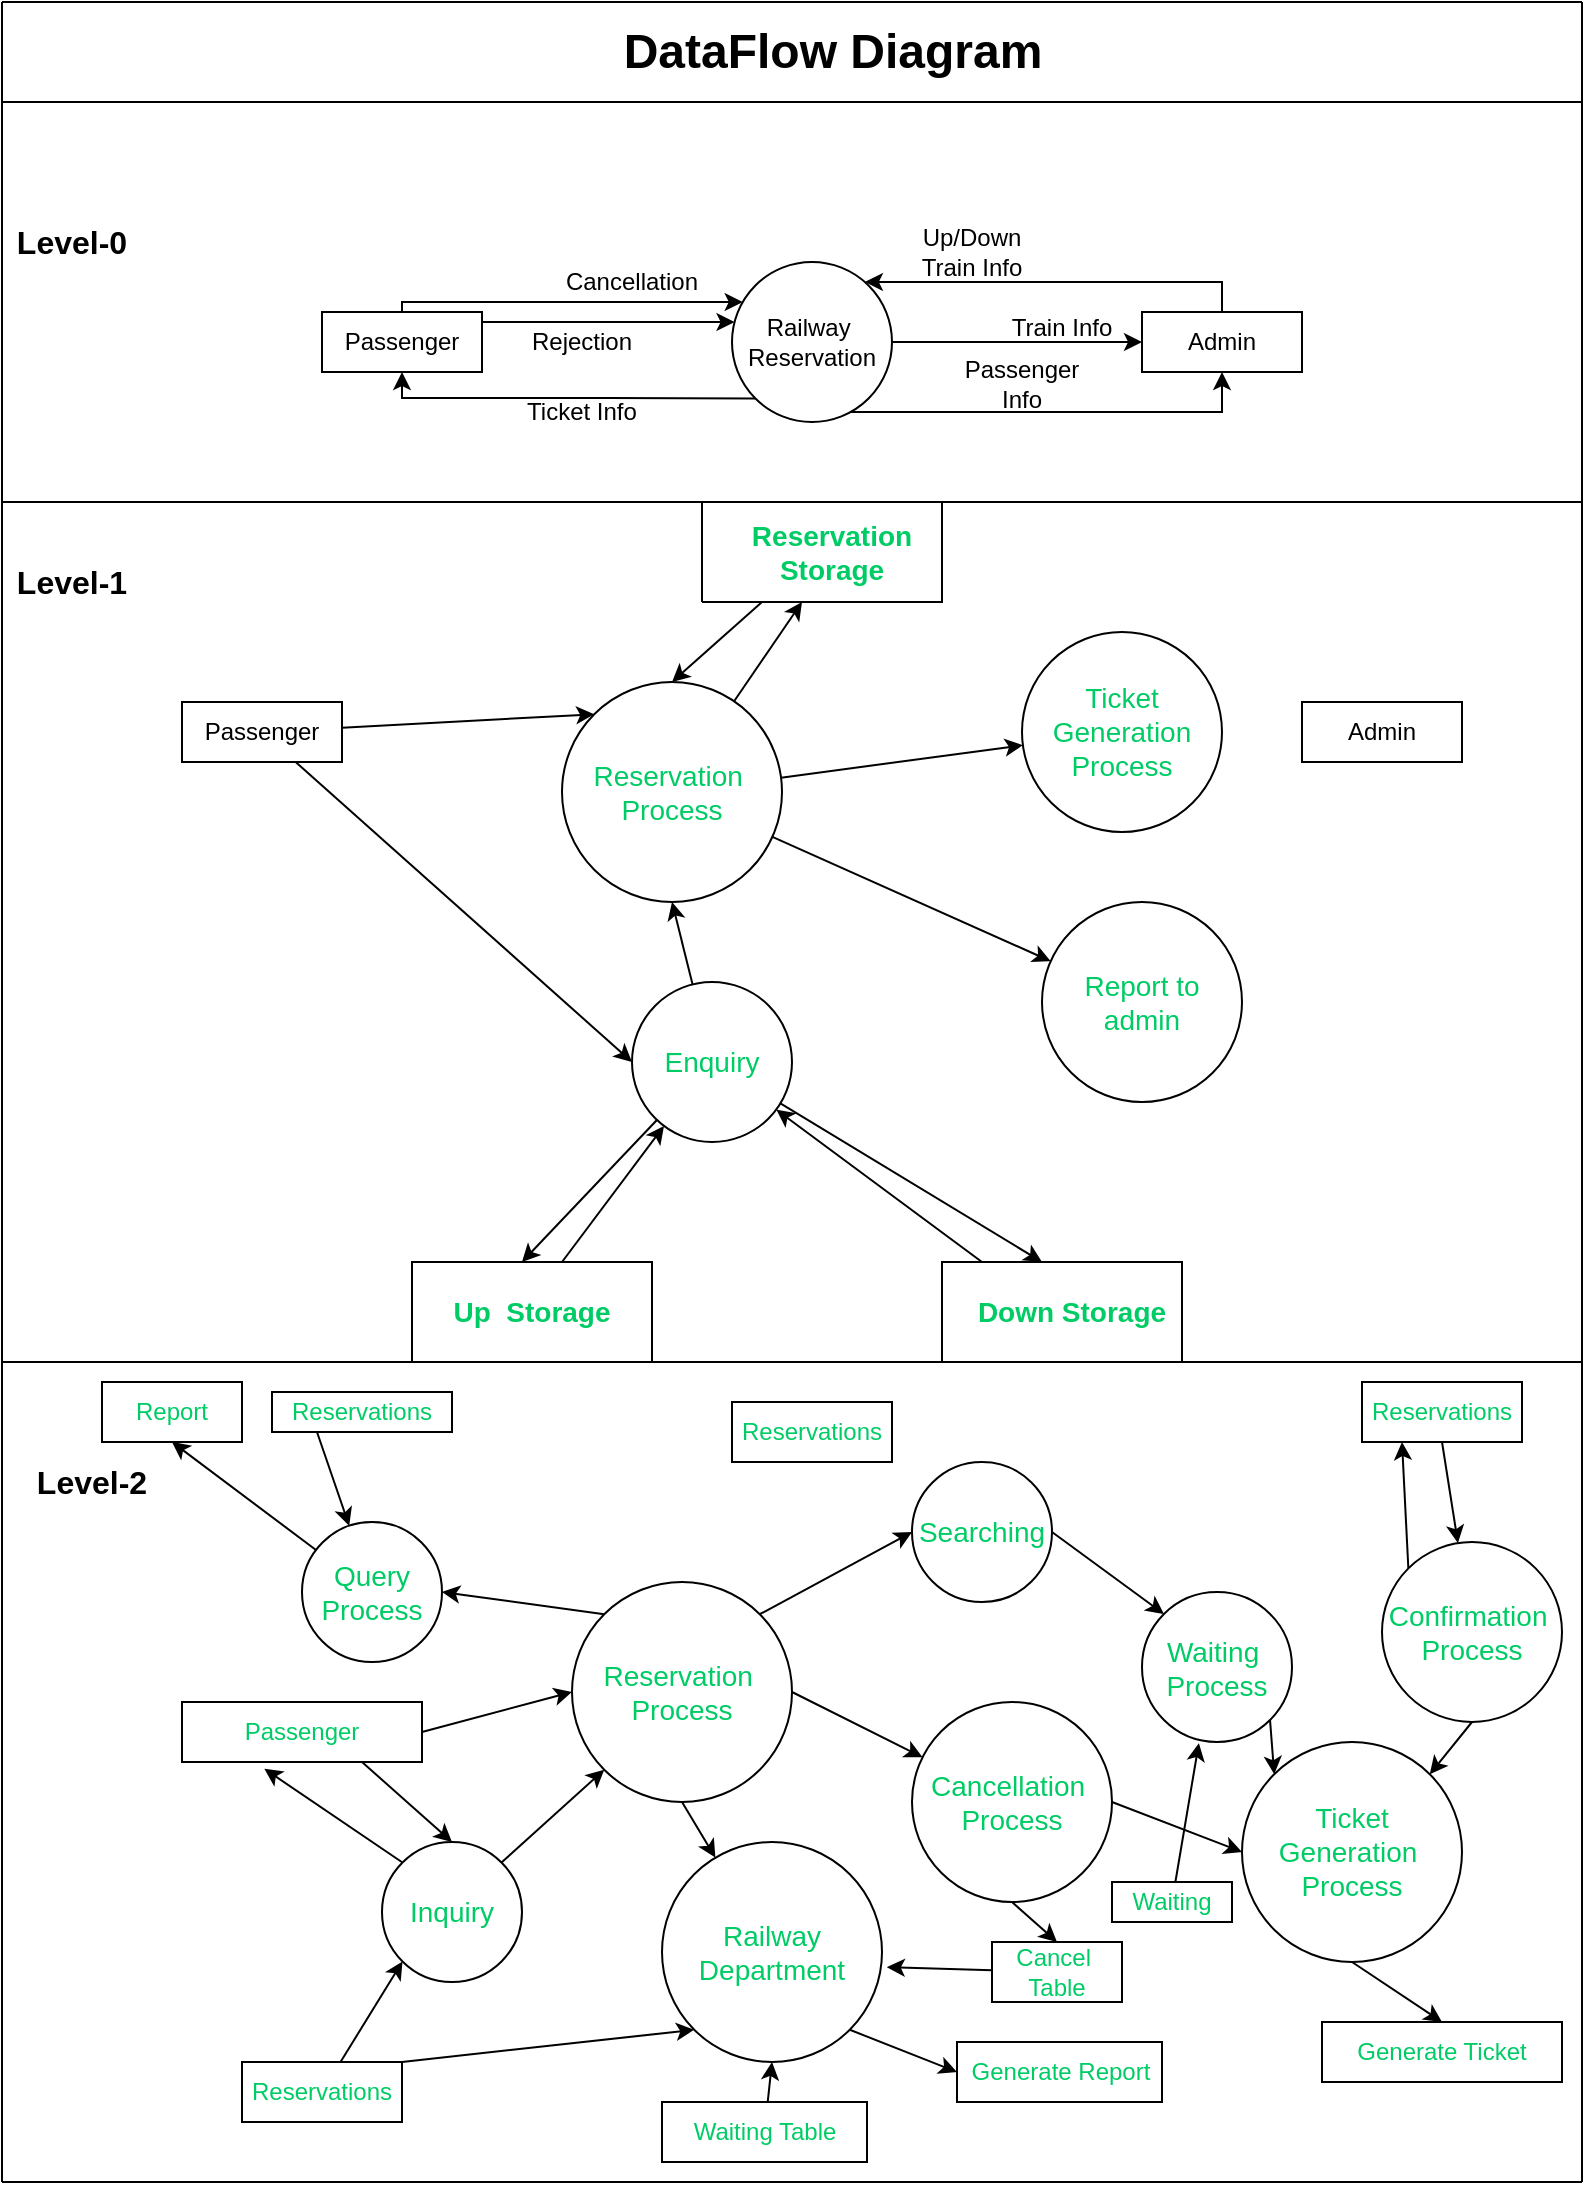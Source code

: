 <mxfile version="15.5.2" type="github">
  <diagram id="Y79srUsxN1G1WwjlnkYc" name="Page-1">
    <mxGraphModel dx="782" dy="434" grid="1" gridSize="10" guides="1" tooltips="1" connect="1" arrows="1" fold="1" page="1" pageScale="1" pageWidth="850" pageHeight="1100" math="0" shadow="0">
      <root>
        <mxCell id="0" />
        <mxCell id="1" parent="0" />
        <mxCell id="LF0PDB1Mjzm0iJgUETIa-2" value="DataFlow Diagram" style="text;strokeColor=none;fillColor=none;html=1;fontSize=24;fontStyle=1;verticalAlign=middle;align=center;" parent="1" vertex="1">
          <mxGeometry x="310" y="30" width="230" height="50" as="geometry" />
        </mxCell>
        <mxCell id="LF0PDB1Mjzm0iJgUETIa-3" value="&lt;font style=&quot;font-size: 16px&quot;&gt;&lt;b&gt;Level-0&lt;/b&gt;&lt;/font&gt;" style="text;html=1;strokeColor=none;fillColor=none;align=center;verticalAlign=middle;whiteSpace=wrap;rounded=0;" parent="1" vertex="1">
          <mxGeometry x="10" y="140" width="70" height="20" as="geometry" />
        </mxCell>
        <mxCell id="pJ0gFP43-adT03YBEnGn-1" style="edgeStyle=orthogonalEdgeStyle;rounded=0;orthogonalLoop=1;jettySize=auto;html=1;exitX=0.5;exitY=0;exitDx=0;exitDy=0;" edge="1" parent="1" source="LF0PDB1Mjzm0iJgUETIa-4" target="LF0PDB1Mjzm0iJgUETIa-5">
          <mxGeometry relative="1" as="geometry">
            <Array as="points">
              <mxPoint x="210" y="180" />
            </Array>
          </mxGeometry>
        </mxCell>
        <mxCell id="pJ0gFP43-adT03YBEnGn-2" style="edgeStyle=orthogonalEdgeStyle;rounded=0;orthogonalLoop=1;jettySize=auto;html=1;startArrow=none;startFill=0;" edge="1" parent="1" source="LF0PDB1Mjzm0iJgUETIa-4" target="LF0PDB1Mjzm0iJgUETIa-5">
          <mxGeometry relative="1" as="geometry">
            <Array as="points">
              <mxPoint x="260" y="190" />
              <mxPoint x="260" y="190" />
            </Array>
          </mxGeometry>
        </mxCell>
        <mxCell id="pJ0gFP43-adT03YBEnGn-3" style="edgeStyle=orthogonalEdgeStyle;rounded=0;orthogonalLoop=1;jettySize=auto;html=1;entryX=0;entryY=1;entryDx=0;entryDy=0;startArrow=classic;startFill=1;endArrow=none;endFill=0;" edge="1" parent="1" source="LF0PDB1Mjzm0iJgUETIa-4" target="LF0PDB1Mjzm0iJgUETIa-5">
          <mxGeometry relative="1" as="geometry">
            <Array as="points">
              <mxPoint x="210" y="228" />
              <mxPoint x="313" y="228" />
            </Array>
          </mxGeometry>
        </mxCell>
        <mxCell id="LF0PDB1Mjzm0iJgUETIa-4" value="Passenger" style="rounded=0;whiteSpace=wrap;html=1;" parent="1" vertex="1">
          <mxGeometry x="170" y="185" width="80" height="30" as="geometry" />
        </mxCell>
        <mxCell id="pJ0gFP43-adT03YBEnGn-8" style="edgeStyle=orthogonalEdgeStyle;rounded=0;orthogonalLoop=1;jettySize=auto;html=1;startArrow=none;startFill=0;endArrow=classic;endFill=1;" edge="1" parent="1" source="LF0PDB1Mjzm0iJgUETIa-5" target="LF0PDB1Mjzm0iJgUETIa-7">
          <mxGeometry relative="1" as="geometry" />
        </mxCell>
        <mxCell id="pJ0gFP43-adT03YBEnGn-9" style="edgeStyle=orthogonalEdgeStyle;rounded=0;orthogonalLoop=1;jettySize=auto;html=1;entryX=0.5;entryY=1;entryDx=0;entryDy=0;startArrow=none;startFill=0;endArrow=classic;endFill=1;" edge="1" parent="1" source="LF0PDB1Mjzm0iJgUETIa-5" target="LF0PDB1Mjzm0iJgUETIa-7">
          <mxGeometry relative="1" as="geometry">
            <Array as="points">
              <mxPoint x="620" y="235" />
            </Array>
          </mxGeometry>
        </mxCell>
        <mxCell id="pJ0gFP43-adT03YBEnGn-12" style="edgeStyle=orthogonalEdgeStyle;rounded=0;orthogonalLoop=1;jettySize=auto;html=1;entryX=0.5;entryY=0;entryDx=0;entryDy=0;startArrow=classic;startFill=1;endArrow=none;endFill=0;" edge="1" parent="1" source="LF0PDB1Mjzm0iJgUETIa-5" target="LF0PDB1Mjzm0iJgUETIa-7">
          <mxGeometry relative="1" as="geometry">
            <Array as="points">
              <mxPoint x="620" y="170" />
            </Array>
          </mxGeometry>
        </mxCell>
        <mxCell id="LF0PDB1Mjzm0iJgUETIa-5" value="Railway&amp;nbsp;&lt;br&gt;Reservation" style="ellipse;whiteSpace=wrap;html=1;aspect=fixed;" parent="1" vertex="1">
          <mxGeometry x="375" y="160" width="80" height="80" as="geometry" />
        </mxCell>
        <mxCell id="LF0PDB1Mjzm0iJgUETIa-7" value="Admin" style="rounded=0;whiteSpace=wrap;html=1;" parent="1" vertex="1">
          <mxGeometry x="580" y="185" width="80" height="30" as="geometry" />
        </mxCell>
        <mxCell id="LF0PDB1Mjzm0iJgUETIa-8" value="Cancellation" style="text;html=1;strokeColor=none;fillColor=none;align=center;verticalAlign=middle;whiteSpace=wrap;rounded=0;" parent="1" vertex="1">
          <mxGeometry x="285" y="154.5" width="80" height="30" as="geometry" />
        </mxCell>
        <mxCell id="LF0PDB1Mjzm0iJgUETIa-9" value="Rejection&lt;span style=&quot;color: rgba(0 , 0 , 0 , 0) ; font-family: monospace ; font-size: 0px&quot;&gt;%3CmxGraphModel%3E%3Croot%3E%3CmxCell%20id%3D%220%22%2F%3E%3CmxCell%20id%3D%221%22%20parent%3D%220%22%2F%3E%3CmxCell%20id%3D%222%22%20value%3D%22Cancellation%22%20style%3D%22text%3Bhtml%3D1%3BstrokeColor%3Dnone%3BfillColor%3Dnone%3Balign%3Dcenter%3BverticalAlign%3Dmiddle%3BwhiteSpace%3Dwrap%3Brounded%3D0%3B%22%20vertex%3D%221%22%20parent%3D%221%22%3E%3CmxGeometry%20x%3D%22295%22%20y%3D%22140%22%20width%3D%2280%22%20height%3D%2230%22%20as%3D%22geometry%22%2F%3E%3C%2FmxCell%3E%3C%2Froot%3E%3C%2FmxGraphModel%3E&lt;/span&gt;" style="text;html=1;strokeColor=none;fillColor=none;align=center;verticalAlign=middle;whiteSpace=wrap;rounded=0;" parent="1" vertex="1">
          <mxGeometry x="260" y="184.5" width="80" height="30" as="geometry" />
        </mxCell>
        <mxCell id="LF0PDB1Mjzm0iJgUETIa-11" value="Ticket Info" style="text;html=1;strokeColor=none;fillColor=none;align=center;verticalAlign=middle;whiteSpace=wrap;rounded=0;" parent="1" vertex="1">
          <mxGeometry x="260" y="220" width="80" height="30" as="geometry" />
        </mxCell>
        <mxCell id="LF0PDB1Mjzm0iJgUETIa-12" style="edgeStyle=orthogonalEdgeStyle;rounded=0;orthogonalLoop=1;jettySize=auto;html=1;exitX=0.5;exitY=1;exitDx=0;exitDy=0;" parent="1" source="LF0PDB1Mjzm0iJgUETIa-11" target="LF0PDB1Mjzm0iJgUETIa-11" edge="1">
          <mxGeometry relative="1" as="geometry" />
        </mxCell>
        <mxCell id="LF0PDB1Mjzm0iJgUETIa-14" value="Up/Down Train Info" style="text;html=1;strokeColor=none;fillColor=none;align=center;verticalAlign=middle;whiteSpace=wrap;rounded=0;" parent="1" vertex="1">
          <mxGeometry x="455" y="139.5" width="80" height="30" as="geometry" />
        </mxCell>
        <mxCell id="LF0PDB1Mjzm0iJgUETIa-15" value="Train Info" style="text;html=1;strokeColor=none;fillColor=none;align=center;verticalAlign=middle;whiteSpace=wrap;rounded=0;" parent="1" vertex="1">
          <mxGeometry x="500" y="178" width="80" height="30" as="geometry" />
        </mxCell>
        <mxCell id="LF0PDB1Mjzm0iJgUETIa-16" value="Passenger Info" style="text;html=1;strokeColor=none;fillColor=none;align=center;verticalAlign=middle;whiteSpace=wrap;rounded=0;" parent="1" vertex="1">
          <mxGeometry x="480" y="206" width="80" height="30" as="geometry" />
        </mxCell>
        <mxCell id="LF0PDB1Mjzm0iJgUETIa-17" style="edgeStyle=orthogonalEdgeStyle;rounded=0;orthogonalLoop=1;jettySize=auto;html=1;exitX=0.5;exitY=1;exitDx=0;exitDy=0;" parent="1" source="LF0PDB1Mjzm0iJgUETIa-16" target="LF0PDB1Mjzm0iJgUETIa-16" edge="1">
          <mxGeometry relative="1" as="geometry" />
        </mxCell>
        <mxCell id="pJ0gFP43-adT03YBEnGn-21" style="edgeStyle=none;rounded=0;orthogonalLoop=1;jettySize=auto;html=1;entryX=0;entryY=0;entryDx=0;entryDy=0;startArrow=none;startFill=0;endArrow=classic;endFill=1;" edge="1" parent="1" source="LF0PDB1Mjzm0iJgUETIa-18" target="LF0PDB1Mjzm0iJgUETIa-22">
          <mxGeometry relative="1" as="geometry" />
        </mxCell>
        <mxCell id="pJ0gFP43-adT03YBEnGn-22" style="edgeStyle=none;rounded=0;orthogonalLoop=1;jettySize=auto;html=1;entryX=0;entryY=0.5;entryDx=0;entryDy=0;startArrow=none;startFill=0;endArrow=classic;endFill=1;" edge="1" parent="1" source="LF0PDB1Mjzm0iJgUETIa-18" target="LF0PDB1Mjzm0iJgUETIa-21">
          <mxGeometry relative="1" as="geometry" />
        </mxCell>
        <mxCell id="LF0PDB1Mjzm0iJgUETIa-18" value="Passenger" style="rounded=0;whiteSpace=wrap;html=1;" parent="1" vertex="1">
          <mxGeometry x="100" y="380" width="80" height="30" as="geometry" />
        </mxCell>
        <mxCell id="LF0PDB1Mjzm0iJgUETIa-19" value="Admin" style="rounded=0;whiteSpace=wrap;html=1;" parent="1" vertex="1">
          <mxGeometry x="660" y="380" width="80" height="30" as="geometry" />
        </mxCell>
        <mxCell id="LF0PDB1Mjzm0iJgUETIa-20" value="&lt;font style=&quot;font-size: 16px&quot;&gt;&lt;b&gt;Level-1&lt;br&gt;&lt;/b&gt;&lt;/font&gt;" style="text;html=1;strokeColor=none;fillColor=none;align=center;verticalAlign=middle;whiteSpace=wrap;rounded=0;" parent="1" vertex="1">
          <mxGeometry x="10" y="310" width="70" height="20" as="geometry" />
        </mxCell>
        <mxCell id="pJ0gFP43-adT03YBEnGn-20" style="edgeStyle=none;rounded=0;orthogonalLoop=1;jettySize=auto;html=1;entryX=0.5;entryY=1;entryDx=0;entryDy=0;startArrow=none;startFill=0;endArrow=classic;endFill=1;" edge="1" parent="1" source="LF0PDB1Mjzm0iJgUETIa-21" target="LF0PDB1Mjzm0iJgUETIa-22">
          <mxGeometry relative="1" as="geometry" />
        </mxCell>
        <mxCell id="pJ0gFP43-adT03YBEnGn-23" style="edgeStyle=none;rounded=0;orthogonalLoop=1;jettySize=auto;html=1;startArrow=none;startFill=0;endArrow=classic;endFill=1;" edge="1" parent="1" source="LF0PDB1Mjzm0iJgUETIa-21">
          <mxGeometry relative="1" as="geometry">
            <mxPoint x="270" y="660" as="targetPoint" />
          </mxGeometry>
        </mxCell>
        <mxCell id="pJ0gFP43-adT03YBEnGn-24" style="edgeStyle=none;rounded=0;orthogonalLoop=1;jettySize=auto;html=1;startArrow=classic;startFill=1;endArrow=none;endFill=0;" edge="1" parent="1" source="LF0PDB1Mjzm0iJgUETIa-21">
          <mxGeometry relative="1" as="geometry">
            <mxPoint x="290" y="660" as="targetPoint" />
          </mxGeometry>
        </mxCell>
        <mxCell id="pJ0gFP43-adT03YBEnGn-25" style="edgeStyle=none;rounded=0;orthogonalLoop=1;jettySize=auto;html=1;startArrow=classic;startFill=1;endArrow=none;endFill=0;" edge="1" parent="1" source="LF0PDB1Mjzm0iJgUETIa-21">
          <mxGeometry relative="1" as="geometry">
            <mxPoint x="500" y="660" as="targetPoint" />
          </mxGeometry>
        </mxCell>
        <mxCell id="pJ0gFP43-adT03YBEnGn-26" style="edgeStyle=none;rounded=0;orthogonalLoop=1;jettySize=auto;html=1;startArrow=none;startFill=0;endArrow=classic;endFill=1;" edge="1" parent="1" source="LF0PDB1Mjzm0iJgUETIa-21">
          <mxGeometry relative="1" as="geometry">
            <mxPoint x="530" y="660" as="targetPoint" />
          </mxGeometry>
        </mxCell>
        <mxCell id="LF0PDB1Mjzm0iJgUETIa-21" value="&lt;font color=&quot;#00cc66&quot;&gt;&lt;span style=&quot;font-size: 14px&quot;&gt;Enquiry&lt;/span&gt;&lt;/font&gt;" style="ellipse;whiteSpace=wrap;html=1;aspect=fixed;" parent="1" vertex="1">
          <mxGeometry x="325" y="520" width="80" height="80" as="geometry" />
        </mxCell>
        <mxCell id="pJ0gFP43-adT03YBEnGn-16" style="rounded=0;orthogonalLoop=1;jettySize=auto;html=1;startArrow=none;startFill=0;endArrow=classic;endFill=1;" edge="1" parent="1" source="LF0PDB1Mjzm0iJgUETIa-22">
          <mxGeometry relative="1" as="geometry">
            <mxPoint x="410" y="330" as="targetPoint" />
          </mxGeometry>
        </mxCell>
        <mxCell id="pJ0gFP43-adT03YBEnGn-17" style="edgeStyle=none;rounded=0;orthogonalLoop=1;jettySize=auto;html=1;startArrow=classic;startFill=1;endArrow=none;endFill=0;exitX=0.5;exitY=0;exitDx=0;exitDy=0;" edge="1" parent="1" source="LF0PDB1Mjzm0iJgUETIa-22">
          <mxGeometry relative="1" as="geometry">
            <mxPoint x="390" y="330" as="targetPoint" />
          </mxGeometry>
        </mxCell>
        <mxCell id="pJ0gFP43-adT03YBEnGn-18" style="edgeStyle=none;rounded=0;orthogonalLoop=1;jettySize=auto;html=1;startArrow=none;startFill=0;endArrow=classic;endFill=1;" edge="1" parent="1" source="LF0PDB1Mjzm0iJgUETIa-22" target="LF0PDB1Mjzm0iJgUETIa-23">
          <mxGeometry relative="1" as="geometry" />
        </mxCell>
        <mxCell id="pJ0gFP43-adT03YBEnGn-19" style="edgeStyle=none;rounded=0;orthogonalLoop=1;jettySize=auto;html=1;startArrow=none;startFill=0;endArrow=classic;endFill=1;" edge="1" parent="1" source="LF0PDB1Mjzm0iJgUETIa-22" target="LF0PDB1Mjzm0iJgUETIa-24">
          <mxGeometry relative="1" as="geometry" />
        </mxCell>
        <mxCell id="LF0PDB1Mjzm0iJgUETIa-22" value="&lt;font color=&quot;#00cc66&quot; style=&quot;font-size: 14px&quot;&gt;Reservation&amp;nbsp;&lt;br&gt;Process&lt;/font&gt;" style="ellipse;whiteSpace=wrap;html=1;aspect=fixed;" parent="1" vertex="1">
          <mxGeometry x="290" y="370" width="110" height="110" as="geometry" />
        </mxCell>
        <mxCell id="LF0PDB1Mjzm0iJgUETIa-23" value="&lt;font color=&quot;#00cc66&quot;&gt;&lt;span style=&quot;font-size: 14px&quot;&gt;Ticket Generation Process&lt;/span&gt;&lt;/font&gt;" style="ellipse;whiteSpace=wrap;html=1;aspect=fixed;" parent="1" vertex="1">
          <mxGeometry x="520" y="345" width="100" height="100" as="geometry" />
        </mxCell>
        <mxCell id="LF0PDB1Mjzm0iJgUETIa-24" value="&lt;font color=&quot;#00cc66&quot;&gt;&lt;span style=&quot;font-size: 14px&quot;&gt;Report to admin&lt;/span&gt;&lt;/font&gt;" style="ellipse;whiteSpace=wrap;html=1;aspect=fixed;" parent="1" vertex="1">
          <mxGeometry x="530" y="480" width="100" height="100" as="geometry" />
        </mxCell>
        <mxCell id="LF0PDB1Mjzm0iJgUETIa-25" value="&lt;b&gt;&lt;font color=&quot;#00cc66&quot; style=&quot;font-size: 14px&quot;&gt;Reservation Storage&lt;/font&gt;&lt;/b&gt;" style="text;html=1;strokeColor=none;fillColor=none;align=center;verticalAlign=middle;whiteSpace=wrap;rounded=0;" parent="1" vertex="1">
          <mxGeometry x="370" y="290" width="110" height="30" as="geometry" />
        </mxCell>
        <mxCell id="LF0PDB1Mjzm0iJgUETIa-26" value="&lt;b&gt;&lt;font color=&quot;#00cc66&quot; style=&quot;font-size: 14px&quot;&gt;Up&amp;nbsp; Storage&lt;/font&gt;&lt;/b&gt;" style="text;html=1;strokeColor=none;fillColor=none;align=center;verticalAlign=middle;whiteSpace=wrap;rounded=0;" parent="1" vertex="1">
          <mxGeometry x="220" y="670" width="110" height="30" as="geometry" />
        </mxCell>
        <mxCell id="LF0PDB1Mjzm0iJgUETIa-27" value="&lt;b&gt;&lt;font color=&quot;#00cc66&quot; style=&quot;font-size: 14px&quot;&gt;Down Storage&lt;/font&gt;&lt;/b&gt;" style="text;html=1;strokeColor=none;fillColor=none;align=center;verticalAlign=middle;whiteSpace=wrap;rounded=0;" parent="1" vertex="1">
          <mxGeometry x="490" y="670" width="110" height="30" as="geometry" />
        </mxCell>
        <mxCell id="LF0PDB1Mjzm0iJgUETIa-28" value="&lt;font style=&quot;font-size: 16px&quot;&gt;&lt;b&gt;Level-2&lt;br&gt;&lt;/b&gt;&lt;/font&gt;" style="text;html=1;strokeColor=none;fillColor=none;align=center;verticalAlign=middle;whiteSpace=wrap;rounded=0;" parent="1" vertex="1">
          <mxGeometry x="20" y="760" width="70" height="20" as="geometry" />
        </mxCell>
        <mxCell id="pJ0gFP43-adT03YBEnGn-33" style="edgeStyle=none;rounded=0;orthogonalLoop=1;jettySize=auto;html=1;exitX=0.75;exitY=1;exitDx=0;exitDy=0;entryX=0.5;entryY=0;entryDx=0;entryDy=0;startArrow=none;startFill=0;endArrow=classic;endFill=1;" edge="1" parent="1" source="LF0PDB1Mjzm0iJgUETIa-29" target="LF0PDB1Mjzm0iJgUETIa-31">
          <mxGeometry relative="1" as="geometry" />
        </mxCell>
        <mxCell id="pJ0gFP43-adT03YBEnGn-34" style="edgeStyle=none;rounded=0;orthogonalLoop=1;jettySize=auto;html=1;exitX=1;exitY=0.5;exitDx=0;exitDy=0;entryX=0;entryY=0.5;entryDx=0;entryDy=0;startArrow=none;startFill=0;endArrow=classic;endFill=1;" edge="1" parent="1" source="LF0PDB1Mjzm0iJgUETIa-29" target="LF0PDB1Mjzm0iJgUETIa-32">
          <mxGeometry relative="1" as="geometry" />
        </mxCell>
        <mxCell id="LF0PDB1Mjzm0iJgUETIa-29" value="&lt;font color=&quot;#00cc66&quot;&gt;Passenger&lt;/font&gt;" style="rounded=0;whiteSpace=wrap;html=1;" parent="1" vertex="1">
          <mxGeometry x="100" y="880" width="120" height="30" as="geometry" />
        </mxCell>
        <mxCell id="pJ0gFP43-adT03YBEnGn-31" style="edgeStyle=none;rounded=0;orthogonalLoop=1;jettySize=auto;html=1;entryX=0.5;entryY=1;entryDx=0;entryDy=0;startArrow=none;startFill=0;endArrow=classic;endFill=1;" edge="1" parent="1" source="LF0PDB1Mjzm0iJgUETIa-30" target="pJ0gFP43-adT03YBEnGn-27">
          <mxGeometry relative="1" as="geometry" />
        </mxCell>
        <mxCell id="pJ0gFP43-adT03YBEnGn-32" style="edgeStyle=none;rounded=0;orthogonalLoop=1;jettySize=auto;html=1;entryX=0.25;entryY=1;entryDx=0;entryDy=0;startArrow=classic;startFill=1;endArrow=none;endFill=0;" edge="1" parent="1" source="LF0PDB1Mjzm0iJgUETIa-30" target="pJ0gFP43-adT03YBEnGn-28">
          <mxGeometry relative="1" as="geometry" />
        </mxCell>
        <mxCell id="LF0PDB1Mjzm0iJgUETIa-30" value="&lt;font color=&quot;#00cc66&quot;&gt;&lt;span style=&quot;font-size: 14px&quot;&gt;Query Process&lt;/span&gt;&lt;/font&gt;" style="ellipse;whiteSpace=wrap;html=1;aspect=fixed;" parent="1" vertex="1">
          <mxGeometry x="160" y="790" width="70" height="70" as="geometry" />
        </mxCell>
        <mxCell id="pJ0gFP43-adT03YBEnGn-35" style="edgeStyle=none;rounded=0;orthogonalLoop=1;jettySize=auto;html=1;exitX=1;exitY=0;exitDx=0;exitDy=0;entryX=0;entryY=1;entryDx=0;entryDy=0;startArrow=none;startFill=0;endArrow=classic;endFill=1;" edge="1" parent="1" source="LF0PDB1Mjzm0iJgUETIa-31" target="LF0PDB1Mjzm0iJgUETIa-32">
          <mxGeometry relative="1" as="geometry" />
        </mxCell>
        <mxCell id="pJ0gFP43-adT03YBEnGn-36" style="edgeStyle=none;rounded=0;orthogonalLoop=1;jettySize=auto;html=1;exitX=0;exitY=0;exitDx=0;exitDy=0;entryX=0.343;entryY=1.113;entryDx=0;entryDy=0;entryPerimeter=0;startArrow=none;startFill=0;endArrow=classic;endFill=1;" edge="1" parent="1" source="LF0PDB1Mjzm0iJgUETIa-31" target="LF0PDB1Mjzm0iJgUETIa-29">
          <mxGeometry relative="1" as="geometry" />
        </mxCell>
        <mxCell id="LF0PDB1Mjzm0iJgUETIa-31" value="&lt;font color=&quot;#00cc66&quot;&gt;&lt;span style=&quot;font-size: 14px&quot;&gt;Inquiry&lt;/span&gt;&lt;/font&gt;" style="ellipse;whiteSpace=wrap;html=1;aspect=fixed;" parent="1" vertex="1">
          <mxGeometry x="200" y="950" width="70" height="70" as="geometry" />
        </mxCell>
        <mxCell id="pJ0gFP43-adT03YBEnGn-37" style="edgeStyle=none;rounded=0;orthogonalLoop=1;jettySize=auto;html=1;exitX=0;exitY=0;exitDx=0;exitDy=0;entryX=1;entryY=0.5;entryDx=0;entryDy=0;startArrow=none;startFill=0;endArrow=classic;endFill=1;" edge="1" parent="1" source="LF0PDB1Mjzm0iJgUETIa-32" target="LF0PDB1Mjzm0iJgUETIa-30">
          <mxGeometry relative="1" as="geometry" />
        </mxCell>
        <mxCell id="pJ0gFP43-adT03YBEnGn-38" style="edgeStyle=none;rounded=0;orthogonalLoop=1;jettySize=auto;html=1;exitX=1;exitY=0;exitDx=0;exitDy=0;entryX=0;entryY=0.5;entryDx=0;entryDy=0;startArrow=none;startFill=0;endArrow=classic;endFill=1;" edge="1" parent="1" source="LF0PDB1Mjzm0iJgUETIa-32" target="LF0PDB1Mjzm0iJgUETIa-34">
          <mxGeometry relative="1" as="geometry" />
        </mxCell>
        <mxCell id="pJ0gFP43-adT03YBEnGn-39" style="edgeStyle=none;rounded=0;orthogonalLoop=1;jettySize=auto;html=1;exitX=1;exitY=0.5;exitDx=0;exitDy=0;startArrow=none;startFill=0;endArrow=classic;endFill=1;" edge="1" parent="1" source="LF0PDB1Mjzm0iJgUETIa-32" target="LF0PDB1Mjzm0iJgUETIa-35">
          <mxGeometry relative="1" as="geometry" />
        </mxCell>
        <mxCell id="pJ0gFP43-adT03YBEnGn-40" style="edgeStyle=none;rounded=0;orthogonalLoop=1;jettySize=auto;html=1;exitX=0.5;exitY=1;exitDx=0;exitDy=0;startArrow=none;startFill=0;endArrow=classic;endFill=1;" edge="1" parent="1" source="LF0PDB1Mjzm0iJgUETIa-32" target="LF0PDB1Mjzm0iJgUETIa-33">
          <mxGeometry relative="1" as="geometry" />
        </mxCell>
        <mxCell id="LF0PDB1Mjzm0iJgUETIa-32" value="&lt;font color=&quot;#00cc66&quot; style=&quot;font-size: 14px&quot;&gt;Reservation&amp;nbsp;&lt;br&gt;Process&lt;/font&gt;" style="ellipse;whiteSpace=wrap;html=1;aspect=fixed;" parent="1" vertex="1">
          <mxGeometry x="295" y="820" width="110" height="110" as="geometry" />
        </mxCell>
        <mxCell id="pJ0gFP43-adT03YBEnGn-59" style="edgeStyle=none;rounded=0;orthogonalLoop=1;jettySize=auto;html=1;exitX=1;exitY=1;exitDx=0;exitDy=0;entryX=0;entryY=0.5;entryDx=0;entryDy=0;startArrow=none;startFill=0;endArrow=classic;endFill=1;" edge="1" parent="1" source="LF0PDB1Mjzm0iJgUETIa-33" target="pJ0gFP43-adT03YBEnGn-58">
          <mxGeometry relative="1" as="geometry" />
        </mxCell>
        <mxCell id="LF0PDB1Mjzm0iJgUETIa-33" value="&lt;font color=&quot;#00cc66&quot;&gt;&lt;span style=&quot;font-size: 14px&quot;&gt;Railway &lt;br&gt;Department&lt;/span&gt;&lt;/font&gt;" style="ellipse;whiteSpace=wrap;html=1;aspect=fixed;" parent="1" vertex="1">
          <mxGeometry x="340" y="950" width="110" height="110" as="geometry" />
        </mxCell>
        <mxCell id="pJ0gFP43-adT03YBEnGn-41" style="edgeStyle=none;rounded=0;orthogonalLoop=1;jettySize=auto;html=1;exitX=1;exitY=0.5;exitDx=0;exitDy=0;entryX=0;entryY=0;entryDx=0;entryDy=0;startArrow=none;startFill=0;endArrow=classic;endFill=1;" edge="1" parent="1" source="LF0PDB1Mjzm0iJgUETIa-34" target="LF0PDB1Mjzm0iJgUETIa-36">
          <mxGeometry relative="1" as="geometry" />
        </mxCell>
        <mxCell id="LF0PDB1Mjzm0iJgUETIa-34" value="&lt;font color=&quot;#00cc66&quot;&gt;&lt;span style=&quot;font-size: 14px&quot;&gt;Searching&lt;/span&gt;&lt;/font&gt;" style="ellipse;whiteSpace=wrap;html=1;aspect=fixed;" parent="1" vertex="1">
          <mxGeometry x="465" y="760" width="70" height="70" as="geometry" />
        </mxCell>
        <mxCell id="pJ0gFP43-adT03YBEnGn-53" style="edgeStyle=none;rounded=0;orthogonalLoop=1;jettySize=auto;html=1;exitX=1;exitY=0.5;exitDx=0;exitDy=0;entryX=0;entryY=0.5;entryDx=0;entryDy=0;startArrow=none;startFill=0;endArrow=classic;endFill=1;" edge="1" parent="1" source="LF0PDB1Mjzm0iJgUETIa-35" target="LF0PDB1Mjzm0iJgUETIa-38">
          <mxGeometry relative="1" as="geometry" />
        </mxCell>
        <mxCell id="pJ0gFP43-adT03YBEnGn-57" style="edgeStyle=none;rounded=0;orthogonalLoop=1;jettySize=auto;html=1;exitX=0.5;exitY=1;exitDx=0;exitDy=0;entryX=0.5;entryY=0;entryDx=0;entryDy=0;startArrow=none;startFill=0;endArrow=classic;endFill=1;" edge="1" parent="1" source="LF0PDB1Mjzm0iJgUETIa-35" target="pJ0gFP43-adT03YBEnGn-54">
          <mxGeometry relative="1" as="geometry" />
        </mxCell>
        <mxCell id="LF0PDB1Mjzm0iJgUETIa-35" value="&lt;font color=&quot;#00cc66&quot; style=&quot;font-size: 14px&quot;&gt;Cancellation&amp;nbsp;&lt;br&gt;Process&lt;/font&gt;" style="ellipse;whiteSpace=wrap;html=1;aspect=fixed;" parent="1" vertex="1">
          <mxGeometry x="465" y="880" width="100" height="100" as="geometry" />
        </mxCell>
        <mxCell id="pJ0gFP43-adT03YBEnGn-42" style="edgeStyle=none;rounded=0;orthogonalLoop=1;jettySize=auto;html=1;exitX=1;exitY=1;exitDx=0;exitDy=0;entryX=0;entryY=0;entryDx=0;entryDy=0;startArrow=none;startFill=0;endArrow=classic;endFill=1;" edge="1" parent="1" source="LF0PDB1Mjzm0iJgUETIa-36" target="LF0PDB1Mjzm0iJgUETIa-38">
          <mxGeometry relative="1" as="geometry" />
        </mxCell>
        <mxCell id="LF0PDB1Mjzm0iJgUETIa-36" value="&lt;font color=&quot;#00cc66&quot; style=&quot;font-size: 14px&quot;&gt;Waiting&amp;nbsp;&lt;br&gt;Process&lt;/font&gt;" style="ellipse;whiteSpace=wrap;html=1;aspect=fixed;" parent="1" vertex="1">
          <mxGeometry x="580" y="825" width="75" height="75" as="geometry" />
        </mxCell>
        <mxCell id="pJ0gFP43-adT03YBEnGn-43" style="edgeStyle=none;rounded=0;orthogonalLoop=1;jettySize=auto;html=1;exitX=0.5;exitY=1;exitDx=0;exitDy=0;entryX=1;entryY=0;entryDx=0;entryDy=0;startArrow=none;startFill=0;endArrow=classic;endFill=1;" edge="1" parent="1" source="LF0PDB1Mjzm0iJgUETIa-37" target="LF0PDB1Mjzm0iJgUETIa-38">
          <mxGeometry relative="1" as="geometry" />
        </mxCell>
        <mxCell id="pJ0gFP43-adT03YBEnGn-45" style="edgeStyle=none;rounded=0;orthogonalLoop=1;jettySize=auto;html=1;exitX=0;exitY=0;exitDx=0;exitDy=0;entryX=0.25;entryY=1;entryDx=0;entryDy=0;startArrow=none;startFill=0;endArrow=classic;endFill=1;" edge="1" parent="1" source="LF0PDB1Mjzm0iJgUETIa-37" target="pJ0gFP43-adT03YBEnGn-30">
          <mxGeometry relative="1" as="geometry" />
        </mxCell>
        <mxCell id="LF0PDB1Mjzm0iJgUETIa-37" value="&lt;font color=&quot;#00cc66&quot; style=&quot;font-size: 14px&quot;&gt;Confirmation&amp;nbsp;&lt;br&gt;Process&lt;/font&gt;" style="ellipse;whiteSpace=wrap;html=1;aspect=fixed;" parent="1" vertex="1">
          <mxGeometry x="700" y="800" width="90" height="90" as="geometry" />
        </mxCell>
        <mxCell id="pJ0gFP43-adT03YBEnGn-46" style="edgeStyle=none;rounded=0;orthogonalLoop=1;jettySize=auto;html=1;exitX=0.5;exitY=1;exitDx=0;exitDy=0;entryX=0.5;entryY=0;entryDx=0;entryDy=0;startArrow=none;startFill=0;endArrow=classic;endFill=1;" edge="1" parent="1" source="LF0PDB1Mjzm0iJgUETIa-38" target="LF0PDB1Mjzm0iJgUETIa-39">
          <mxGeometry relative="1" as="geometry" />
        </mxCell>
        <mxCell id="LF0PDB1Mjzm0iJgUETIa-38" value="&lt;font color=&quot;#00cc66&quot; style=&quot;font-size: 14px&quot;&gt;Ticket Generation&amp;nbsp;&lt;br&gt;Process&lt;/font&gt;" style="ellipse;whiteSpace=wrap;html=1;aspect=fixed;" parent="1" vertex="1">
          <mxGeometry x="630" y="900" width="110" height="110" as="geometry" />
        </mxCell>
        <mxCell id="LF0PDB1Mjzm0iJgUETIa-39" value="&lt;font color=&quot;#00cc66&quot;&gt;Generate Ticket&lt;/font&gt;" style="rounded=0;whiteSpace=wrap;html=1;" parent="1" vertex="1">
          <mxGeometry x="670" y="1040" width="120" height="30" as="geometry" />
        </mxCell>
        <mxCell id="LF0PDB1Mjzm0iJgUETIa-40" value="" style="endArrow=none;html=1;" parent="1" edge="1">
          <mxGeometry width="50" height="50" relative="1" as="geometry">
            <mxPoint x="10" y="280" as="sourcePoint" />
            <mxPoint x="800" y="280" as="targetPoint" />
          </mxGeometry>
        </mxCell>
        <mxCell id="LF0PDB1Mjzm0iJgUETIa-41" value="" style="endArrow=none;html=1;" parent="1" edge="1">
          <mxGeometry width="50" height="50" relative="1" as="geometry">
            <mxPoint x="10" y="80" as="sourcePoint" />
            <mxPoint x="800" y="80" as="targetPoint" />
          </mxGeometry>
        </mxCell>
        <mxCell id="LF0PDB1Mjzm0iJgUETIa-42" value="" style="endArrow=none;html=1;" parent="1" edge="1">
          <mxGeometry width="50" height="50" relative="1" as="geometry">
            <mxPoint x="10" y="1120" as="sourcePoint" />
            <mxPoint x="10" y="30" as="targetPoint" />
          </mxGeometry>
        </mxCell>
        <mxCell id="LF0PDB1Mjzm0iJgUETIa-43" value="" style="endArrow=none;html=1;" parent="1" edge="1">
          <mxGeometry width="50" height="50" relative="1" as="geometry">
            <mxPoint x="800" y="1120" as="sourcePoint" />
            <mxPoint x="800" y="30" as="targetPoint" />
          </mxGeometry>
        </mxCell>
        <mxCell id="LF0PDB1Mjzm0iJgUETIa-49" value="" style="endArrow=none;html=1;" parent="1" edge="1">
          <mxGeometry width="50" height="50" relative="1" as="geometry">
            <mxPoint x="10" y="1120" as="sourcePoint" />
            <mxPoint x="800" y="1120" as="targetPoint" />
          </mxGeometry>
        </mxCell>
        <mxCell id="LF0PDB1Mjzm0iJgUETIa-51" value="" style="endArrow=none;html=1;" parent="1" edge="1">
          <mxGeometry width="50" height="50" relative="1" as="geometry">
            <mxPoint x="10" y="710" as="sourcePoint" />
            <mxPoint x="800" y="710" as="targetPoint" />
          </mxGeometry>
        </mxCell>
        <mxCell id="LF0PDB1Mjzm0iJgUETIa-52" value="" style="endArrow=none;html=1;" parent="1" edge="1">
          <mxGeometry width="50" height="50" relative="1" as="geometry">
            <mxPoint x="10" y="30" as="sourcePoint" />
            <mxPoint x="800" y="30" as="targetPoint" />
          </mxGeometry>
        </mxCell>
        <mxCell id="pJ0gFP43-adT03YBEnGn-13" value="" style="endArrow=none;html=1;rounded=0;" edge="1" parent="1">
          <mxGeometry width="50" height="50" relative="1" as="geometry">
            <mxPoint x="360" y="330" as="sourcePoint" />
            <mxPoint x="360" y="330" as="targetPoint" />
            <Array as="points">
              <mxPoint x="480" y="330" />
              <mxPoint x="480" y="280" />
              <mxPoint x="360" y="280" />
            </Array>
          </mxGeometry>
        </mxCell>
        <mxCell id="pJ0gFP43-adT03YBEnGn-14" value="" style="endArrow=none;html=1;rounded=0;" edge="1" parent="1">
          <mxGeometry width="50" height="50" relative="1" as="geometry">
            <mxPoint x="480" y="710" as="sourcePoint" />
            <mxPoint x="480" y="710" as="targetPoint" />
            <Array as="points">
              <mxPoint x="600" y="710" />
              <mxPoint x="600" y="660" />
              <mxPoint x="480" y="660" />
            </Array>
          </mxGeometry>
        </mxCell>
        <mxCell id="pJ0gFP43-adT03YBEnGn-15" value="" style="endArrow=none;html=1;rounded=0;" edge="1" parent="1">
          <mxGeometry width="50" height="50" relative="1" as="geometry">
            <mxPoint x="215" y="710" as="sourcePoint" />
            <mxPoint x="215" y="710" as="targetPoint" />
            <Array as="points">
              <mxPoint x="335" y="710" />
              <mxPoint x="335" y="660" />
              <mxPoint x="215" y="660" />
            </Array>
          </mxGeometry>
        </mxCell>
        <mxCell id="pJ0gFP43-adT03YBEnGn-27" value="&lt;font color=&quot;#00cc66&quot;&gt;Report&lt;/font&gt;&lt;span style=&quot;color: rgba(0 , 0 , 0 , 0) ; font-family: monospace ; font-size: 0px&quot;&gt;%3CmxGraphModel%3E%3Croot%3E%3CmxCell%20id%3D%220%22%2F%3E%3CmxCell%20id%3D%221%22%20parent%3D%220%22%2F%3E%3CmxCell%20id%3D%222%22%20value%3D%22%26lt%3Bfont%20color%3D%26quot%3B%2300cc66%26quot%3B%26gt%3BPassenger%26lt%3B%2Ffont%26gt%3B%22%20style%3D%22rounded%3D0%3BwhiteSpace%3Dwrap%3Bhtml%3D1%3B%22%20vertex%3D%221%22%20parent%3D%221%22%3E%3CmxGeometry%20x%3D%22100%22%20y%3D%22880%22%20width%3D%22120%22%20height%3D%2230%22%20as%3D%22geometry%22%2F%3E%3C%2FmxCell%3E%3C%2Froot%3E%3C%2FmxGraphModel%3E&lt;/span&gt;" style="rounded=0;whiteSpace=wrap;html=1;" vertex="1" parent="1">
          <mxGeometry x="60" y="720" width="70" height="30" as="geometry" />
        </mxCell>
        <mxCell id="pJ0gFP43-adT03YBEnGn-28" value="&lt;font color=&quot;#00cc66&quot;&gt;Reservations&lt;/font&gt;&lt;span style=&quot;color: rgba(0 , 0 , 0 , 0) ; font-family: monospace ; font-size: 0px&quot;&gt;3CmxGraphModel%3E%3Croot%3E%3CmxCell%20id%3D%220%22%2F%3E%3CmxCell%20id%3D%221%22%20parent%3D%220%22%2F%3E%3CmxCell%20id%3D%222%22%20value%3D%22%26lt%3Bfont%20color%3D%26quot%3B%2300cc66%26quot%3B%26gt%3BPassenger%26lt%3B%2Ffont%26gt%3B%22%20style%3D%22rounded%3D0%3BwhiteSpace%3Dwrap%3Bhtml%3D1%3B%22%20vertex%3D%221%22%20parent%3D%221%22%3E%3CmxGeometry%20x%3D%22100%22%20y%3D%22880%22%20width%3D%22120%22%20height%3D%2230%22%20as%3D%22geometry%22%2F%3E%3C%2FmxCell%3E%3C%2Froot%3E%3C%2FmxGraphModel%&lt;/span&gt;" style="rounded=0;whiteSpace=wrap;html=1;" vertex="1" parent="1">
          <mxGeometry x="145" y="725" width="90" height="20" as="geometry" />
        </mxCell>
        <mxCell id="pJ0gFP43-adT03YBEnGn-29" value="&lt;font color=&quot;#00cc66&quot;&gt;Reservations&lt;/font&gt;&lt;span style=&quot;color: rgba(0 , 0 , 0 , 0) ; font-family: monospace ; font-size: 0px&quot;&gt;3CmxGraphModel%3E%3Croot%3E%3CmxCell%20id%3D%220%22%2F%3E%3CmxCell%20id%3D%221%22%20parent%3D%220%22%2F%3E%3CmxCell%20id%3D%222%22%20value%3D%22%26lt%3Bfont%20color%3D%26quot%3B%2300cc66%26quot%3B%26gt%3BPassenger%26lt%3B%2Ffont%26gt%3B%22%20style%3D%22rounded%3D0%3BwhiteSpace%3Dwrap%3Bhtml%3D1%3B%22%20vertex%3D%221%22%20parent%3D%221%22%3E%3CmxGeometry%20x%3D%22100%22%20y%3D%22880%22%20width%3D%22120%22%20height%3D%2230%22%20as%3D%22geometry%22%2F%3E%3C%2FmxCell%3E%3C%2Froot%3E%3C%2FmxGraphModel%&lt;/span&gt;" style="rounded=0;whiteSpace=wrap;html=1;" vertex="1" parent="1">
          <mxGeometry x="375" y="730" width="80" height="30" as="geometry" />
        </mxCell>
        <mxCell id="pJ0gFP43-adT03YBEnGn-44" style="edgeStyle=none;rounded=0;orthogonalLoop=1;jettySize=auto;html=1;exitX=0.5;exitY=1;exitDx=0;exitDy=0;startArrow=none;startFill=0;endArrow=classic;endFill=1;" edge="1" parent="1" source="pJ0gFP43-adT03YBEnGn-30" target="LF0PDB1Mjzm0iJgUETIa-37">
          <mxGeometry relative="1" as="geometry" />
        </mxCell>
        <mxCell id="pJ0gFP43-adT03YBEnGn-30" value="&lt;font color=&quot;#00cc66&quot;&gt;Reservations&lt;/font&gt;&lt;span style=&quot;color: rgba(0 , 0 , 0 , 0) ; font-family: monospace ; font-size: 0px&quot;&gt;3CmxGraphModel%3E%3Croot%3E%3CmxCell%20id%3D%220%22%2F%3E%3CmxCell%20id%3D%221%22%20parent%3D%220%22%2F%3E%3CmxCell%20id%3D%222%22%20value%3D%22%26lt%3Bfont%20color%3D%26quot%3B%2300cc66%26quot%3B%26gt%3BPassenger%26lt%3B%2Ffont%26gt%3B%22%20style%3D%22rounded%3D0%3BwhiteSpace%3Dwrap%3Bhtml%3D1%3B%22%20vertex%3D%221%22%20parent%3D%221%22%3E%3CmxGeometry%20x%3D%22100%22%20y%3D%22880%22%20width%3D%22120%22%20height%3D%2230%22%20as%3D%22geometry%22%2F%3E%3C%2FmxCell%3E%3C%2Froot%3E%3C%2FmxGraphModel%&lt;/span&gt;" style="rounded=0;whiteSpace=wrap;html=1;" vertex="1" parent="1">
          <mxGeometry x="690" y="720" width="80" height="30" as="geometry" />
        </mxCell>
        <mxCell id="pJ0gFP43-adT03YBEnGn-48" style="edgeStyle=none;rounded=0;orthogonalLoop=1;jettySize=auto;html=1;entryX=0;entryY=1;entryDx=0;entryDy=0;startArrow=none;startFill=0;endArrow=classic;endFill=1;" edge="1" parent="1" source="pJ0gFP43-adT03YBEnGn-47" target="LF0PDB1Mjzm0iJgUETIa-31">
          <mxGeometry relative="1" as="geometry" />
        </mxCell>
        <mxCell id="pJ0gFP43-adT03YBEnGn-49" style="edgeStyle=none;rounded=0;orthogonalLoop=1;jettySize=auto;html=1;exitX=1;exitY=0;exitDx=0;exitDy=0;entryX=0;entryY=1;entryDx=0;entryDy=0;startArrow=none;startFill=0;endArrow=classic;endFill=1;" edge="1" parent="1" source="pJ0gFP43-adT03YBEnGn-47" target="LF0PDB1Mjzm0iJgUETIa-33">
          <mxGeometry relative="1" as="geometry" />
        </mxCell>
        <mxCell id="pJ0gFP43-adT03YBEnGn-47" value="&lt;font color=&quot;#00cc66&quot;&gt;Reservations&lt;/font&gt;&lt;span style=&quot;color: rgba(0 , 0 , 0 , 0) ; font-family: monospace ; font-size: 0px&quot;&gt;3CmxGraphModel%3E%3Croot%3E%3CmxCell%20id%3D%220%22%2F%3E%3CmxCell%20id%3D%221%22%20parent%3D%220%22%2F%3E%3CmxCell%20id%3D%222%22%20value%3D%22%26lt%3Bfont%20color%3D%26quot%3B%2300cc66%26quot%3B%26gt%3BPassenger%26lt%3B%2Ffont%26gt%3B%22%20style%3D%22rounded%3D0%3BwhiteSpace%3Dwrap%3Bhtml%3D1%3B%22%20vertex%3D%221%22%20parent%3D%221%22%3E%3CmxGeometry%20x%3D%22100%22%20y%3D%22880%22%20width%3D%22120%22%20height%3D%2230%22%20as%3D%22geometry%22%2F%3E%3C%2FmxCell%3E%3C%2Froot%3E%3C%2FmxGraphModel%&lt;/span&gt;" style="rounded=0;whiteSpace=wrap;html=1;perimeterSpacing=0;" vertex="1" parent="1">
          <mxGeometry x="130" y="1060" width="80" height="30" as="geometry" />
        </mxCell>
        <mxCell id="pJ0gFP43-adT03YBEnGn-52" style="edgeStyle=none;rounded=0;orthogonalLoop=1;jettySize=auto;html=1;entryX=0.379;entryY=1.008;entryDx=0;entryDy=0;entryPerimeter=0;startArrow=none;startFill=0;endArrow=classic;endFill=1;" edge="1" parent="1" source="pJ0gFP43-adT03YBEnGn-51" target="LF0PDB1Mjzm0iJgUETIa-36">
          <mxGeometry relative="1" as="geometry" />
        </mxCell>
        <mxCell id="pJ0gFP43-adT03YBEnGn-51" value="&lt;font color=&quot;#00cc66&quot;&gt;Waiting&lt;/font&gt;" style="rounded=0;whiteSpace=wrap;html=1;" vertex="1" parent="1">
          <mxGeometry x="565" y="970" width="60" height="20" as="geometry" />
        </mxCell>
        <mxCell id="pJ0gFP43-adT03YBEnGn-56" style="edgeStyle=none;rounded=0;orthogonalLoop=1;jettySize=auto;html=1;entryX=1.022;entryY=0.569;entryDx=0;entryDy=0;startArrow=none;startFill=0;endArrow=classic;endFill=1;entryPerimeter=0;" edge="1" parent="1" source="pJ0gFP43-adT03YBEnGn-54" target="LF0PDB1Mjzm0iJgUETIa-33">
          <mxGeometry relative="1" as="geometry" />
        </mxCell>
        <mxCell id="pJ0gFP43-adT03YBEnGn-54" value="&lt;font color=&quot;#00cc66&quot;&gt;Cancel&amp;nbsp;&lt;br&gt;Table&lt;br&gt;&lt;/font&gt;" style="rounded=0;whiteSpace=wrap;html=1;" vertex="1" parent="1">
          <mxGeometry x="505" y="1000" width="65" height="30" as="geometry" />
        </mxCell>
        <mxCell id="pJ0gFP43-adT03YBEnGn-58" value="&lt;font color=&quot;#00cc66&quot;&gt;Generate Report&lt;br&gt;&lt;/font&gt;" style="rounded=0;whiteSpace=wrap;html=1;" vertex="1" parent="1">
          <mxGeometry x="487.5" y="1050" width="102.5" height="30" as="geometry" />
        </mxCell>
        <mxCell id="pJ0gFP43-adT03YBEnGn-61" style="edgeStyle=none;rounded=0;orthogonalLoop=1;jettySize=auto;html=1;entryX=0.5;entryY=1;entryDx=0;entryDy=0;startArrow=none;startFill=0;endArrow=classic;endFill=1;" edge="1" parent="1" source="pJ0gFP43-adT03YBEnGn-60" target="LF0PDB1Mjzm0iJgUETIa-33">
          <mxGeometry relative="1" as="geometry" />
        </mxCell>
        <mxCell id="pJ0gFP43-adT03YBEnGn-60" value="&lt;font color=&quot;#00cc66&quot;&gt;Waiting Table&lt;br&gt;&lt;/font&gt;" style="rounded=0;whiteSpace=wrap;html=1;" vertex="1" parent="1">
          <mxGeometry x="340" y="1080" width="102.5" height="30" as="geometry" />
        </mxCell>
      </root>
    </mxGraphModel>
  </diagram>
</mxfile>
